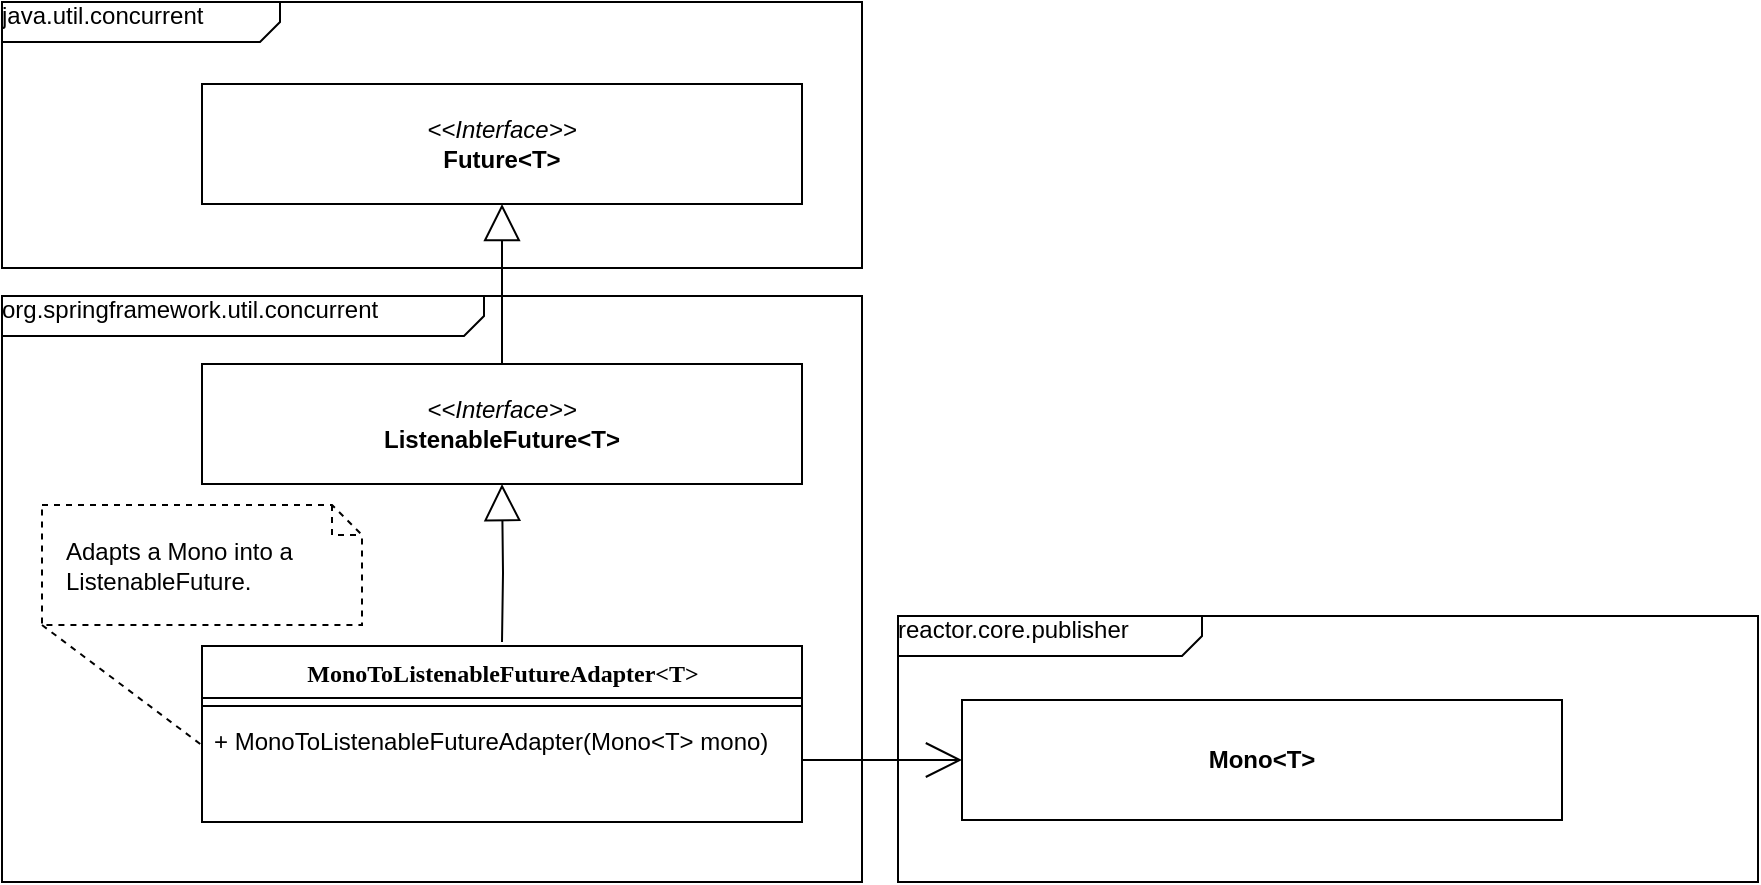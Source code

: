 <mxfile version="10.7.5" type="device"><diagram name="Page-1" id="6133507b-19e7-1e82-6fc7-422aa6c4b21f"><mxGraphModel dx="1007" dy="598" grid="1" gridSize="10" guides="1" tooltips="1" connect="1" arrows="1" fold="1" page="1" pageScale="1" pageWidth="1100" pageHeight="850" background="#ffffff" math="0" shadow="0"><root><mxCell id="0"/><mxCell id="1" parent="0"/><mxCell id="CtFcZoRPj17nnFR8ZY_c-21" value="&lt;div align=&quot;left&quot;&gt;org.springframework.util.concurrent&lt;/div&gt;" style="html=1;strokeWidth=1;shape=mxgraph.sysml.package;html=1;overflow=fill;whiteSpace=wrap;fillColor=none;gradientColor=none;fontSize=12;align=center;labelX=241;" vertex="1" parent="1"><mxGeometry x="20" y="247" width="430" height="293" as="geometry"/></mxCell><mxCell id="CtFcZoRPj17nnFR8ZY_c-8" value="" style="edgeStyle=orthogonalEdgeStyle;rounded=0;orthogonalLoop=1;jettySize=auto;html=1;endArrow=block;endFill=0;strokeWidth=1;endSize=16;startSize=8;" edge="1" parent="1" target="CtFcZoRPj17nnFR8ZY_c-7"><mxGeometry relative="1" as="geometry"><mxPoint x="270" y="420" as="sourcePoint"/></mxGeometry></mxCell><mxCell id="CtFcZoRPj17nnFR8ZY_c-13" value="" style="edgeStyle=orthogonalEdgeStyle;rounded=0;orthogonalLoop=1;jettySize=auto;html=1;startSize=8;endArrow=open;endFill=0;endSize=16;strokeWidth=1;exitX=1;exitY=0.5;exitDx=0;exitDy=0;" edge="1" parent="1" source="CtFcZoRPj17nnFR8ZY_c-20" target="CtFcZoRPj17nnFR8ZY_c-11"><mxGeometry relative="1" as="geometry"><mxPoint x="420" y="450" as="sourcePoint"/></mxGeometry></mxCell><mxCell id="CtFcZoRPj17nnFR8ZY_c-11" value="&lt;b&gt;Mono&amp;lt;T&amp;gt;&lt;/b&gt;" style="rounded=0;whiteSpace=wrap;html=1;" vertex="1" parent="1"><mxGeometry x="500" y="449" width="300" height="60" as="geometry"/></mxCell><mxCell id="CtFcZoRPj17nnFR8ZY_c-10" value="" style="edgeStyle=orthogonalEdgeStyle;rounded=0;orthogonalLoop=1;jettySize=auto;html=1;startSize=8;endArrow=block;endFill=0;endSize=16;strokeWidth=1;" edge="1" parent="1" source="CtFcZoRPj17nnFR8ZY_c-7" target="CtFcZoRPj17nnFR8ZY_c-9"><mxGeometry relative="1" as="geometry"/></mxCell><mxCell id="CtFcZoRPj17nnFR8ZY_c-7" value="&lt;p&gt;&lt;i&gt;&amp;lt;&amp;lt;Interface&amp;gt;&amp;gt;&lt;/i&gt;&lt;br&gt;&lt;b&gt;ListenableFuture&amp;lt;T&amp;gt;&lt;/b&gt;&lt;/p&gt;" style="rounded=0;whiteSpace=wrap;html=1;" vertex="1" parent="1"><mxGeometry x="120" y="281" width="300" height="60" as="geometry"/></mxCell><mxCell id="CtFcZoRPj17nnFR8ZY_c-9" value="&lt;p&gt;&lt;i&gt;&amp;lt;&amp;lt;Interface&amp;gt;&amp;gt;&lt;/i&gt;&lt;br&gt;&lt;b&gt;Future&amp;lt;T&amp;gt;&lt;/b&gt;&lt;/p&gt;" style="rounded=0;whiteSpace=wrap;html=1;" vertex="1" parent="1"><mxGeometry x="120" y="141" width="300" height="60" as="geometry"/></mxCell><mxCell id="CtFcZoRPj17nnFR8ZY_c-14" value="Adapts a Mono into a ListenableFuture." style="shape=note;size=15;align=left;spacingLeft=10;html=1;whiteSpace=wrap;strokeColor=#000000;strokeWidth=1;fillColor=#ffffff;fontSize=12;dashed=1;" vertex="1" parent="1"><mxGeometry x="40" y="351.5" width="160" height="60" as="geometry"/></mxCell><mxCell id="CtFcZoRPj17nnFR8ZY_c-15" value="" style="endArrow=none;dashed=1;html=1;strokeWidth=1;entryX=0;entryY=1;entryDx=0;entryDy=0;entryPerimeter=0;exitX=-0.003;exitY=0.326;exitDx=0;exitDy=0;exitPerimeter=0;" edge="1" parent="1" source="CtFcZoRPj17nnFR8ZY_c-20" target="CtFcZoRPj17nnFR8ZY_c-14"><mxGeometry width="50" height="50" relative="1" as="geometry"><mxPoint x="345" y="420" as="sourcePoint"/><mxPoint x="170" y="500" as="targetPoint"/></mxGeometry></mxCell><mxCell id="CtFcZoRPj17nnFR8ZY_c-16" value="&lt;b&gt;MonoToListenableFutureAdapter&amp;lt;T&amp;gt;&lt;/b&gt;" style="swimlane;html=1;fontStyle=1;align=center;verticalAlign=top;childLayout=stackLayout;horizontal=1;startSize=26;horizontalStack=0;resizeParent=1;resizeLast=0;collapsible=1;marginBottom=0;swimlaneFillColor=#ffffff;rounded=0;shadow=0;comic=0;labelBackgroundColor=none;strokeColor=#000000;strokeWidth=1;fillColor=none;fontFamily=Verdana;fontSize=12;fontColor=#000000;" vertex="1" parent="1"><mxGeometry x="120" y="422" width="300" height="88" as="geometry"/></mxCell><mxCell id="CtFcZoRPj17nnFR8ZY_c-19" value="" style="line;html=1;strokeWidth=1;fillColor=none;align=left;verticalAlign=middle;spacingTop=-1;spacingLeft=3;spacingRight=3;rotatable=0;labelPosition=right;points=[];portConstraint=eastwest;" vertex="1" parent="CtFcZoRPj17nnFR8ZY_c-16"><mxGeometry y="26" width="300" height="8" as="geometry"/></mxCell><mxCell id="CtFcZoRPj17nnFR8ZY_c-20" value="+ MonoToListenableFutureAdapter(Mono&amp;lt;T&amp;gt; mono)" style="text;html=1;strokeColor=none;fillColor=none;align=left;verticalAlign=top;spacingLeft=4;spacingRight=4;whiteSpace=wrap;overflow=hidden;rotatable=0;points=[[0,0.5],[1,0.5]];portConstraint=eastwest;" vertex="1" parent="CtFcZoRPj17nnFR8ZY_c-16"><mxGeometry y="34" width="300" height="46" as="geometry"/></mxCell><mxCell id="CtFcZoRPj17nnFR8ZY_c-22" value="&lt;div align=&quot;left&quot;&gt;java.util.concurrent&lt;/div&gt;" style="html=1;strokeWidth=1;shape=mxgraph.sysml.package;html=1;overflow=fill;whiteSpace=wrap;fillColor=none;gradientColor=none;fontSize=12;align=center;labelX=139;" vertex="1" parent="1"><mxGeometry x="20" y="100" width="430" height="133" as="geometry"/></mxCell><mxCell id="CtFcZoRPj17nnFR8ZY_c-23" value="&lt;div align=&quot;left&quot;&gt;reactor.core.publisher&lt;/div&gt;" style="html=1;strokeWidth=1;shape=mxgraph.sysml.package;html=1;overflow=fill;whiteSpace=wrap;fillColor=none;gradientColor=none;fontSize=12;align=center;labelX=152;" vertex="1" parent="1"><mxGeometry x="468" y="407" width="430" height="133" as="geometry"/></mxCell></root></mxGraphModel></diagram></mxfile>